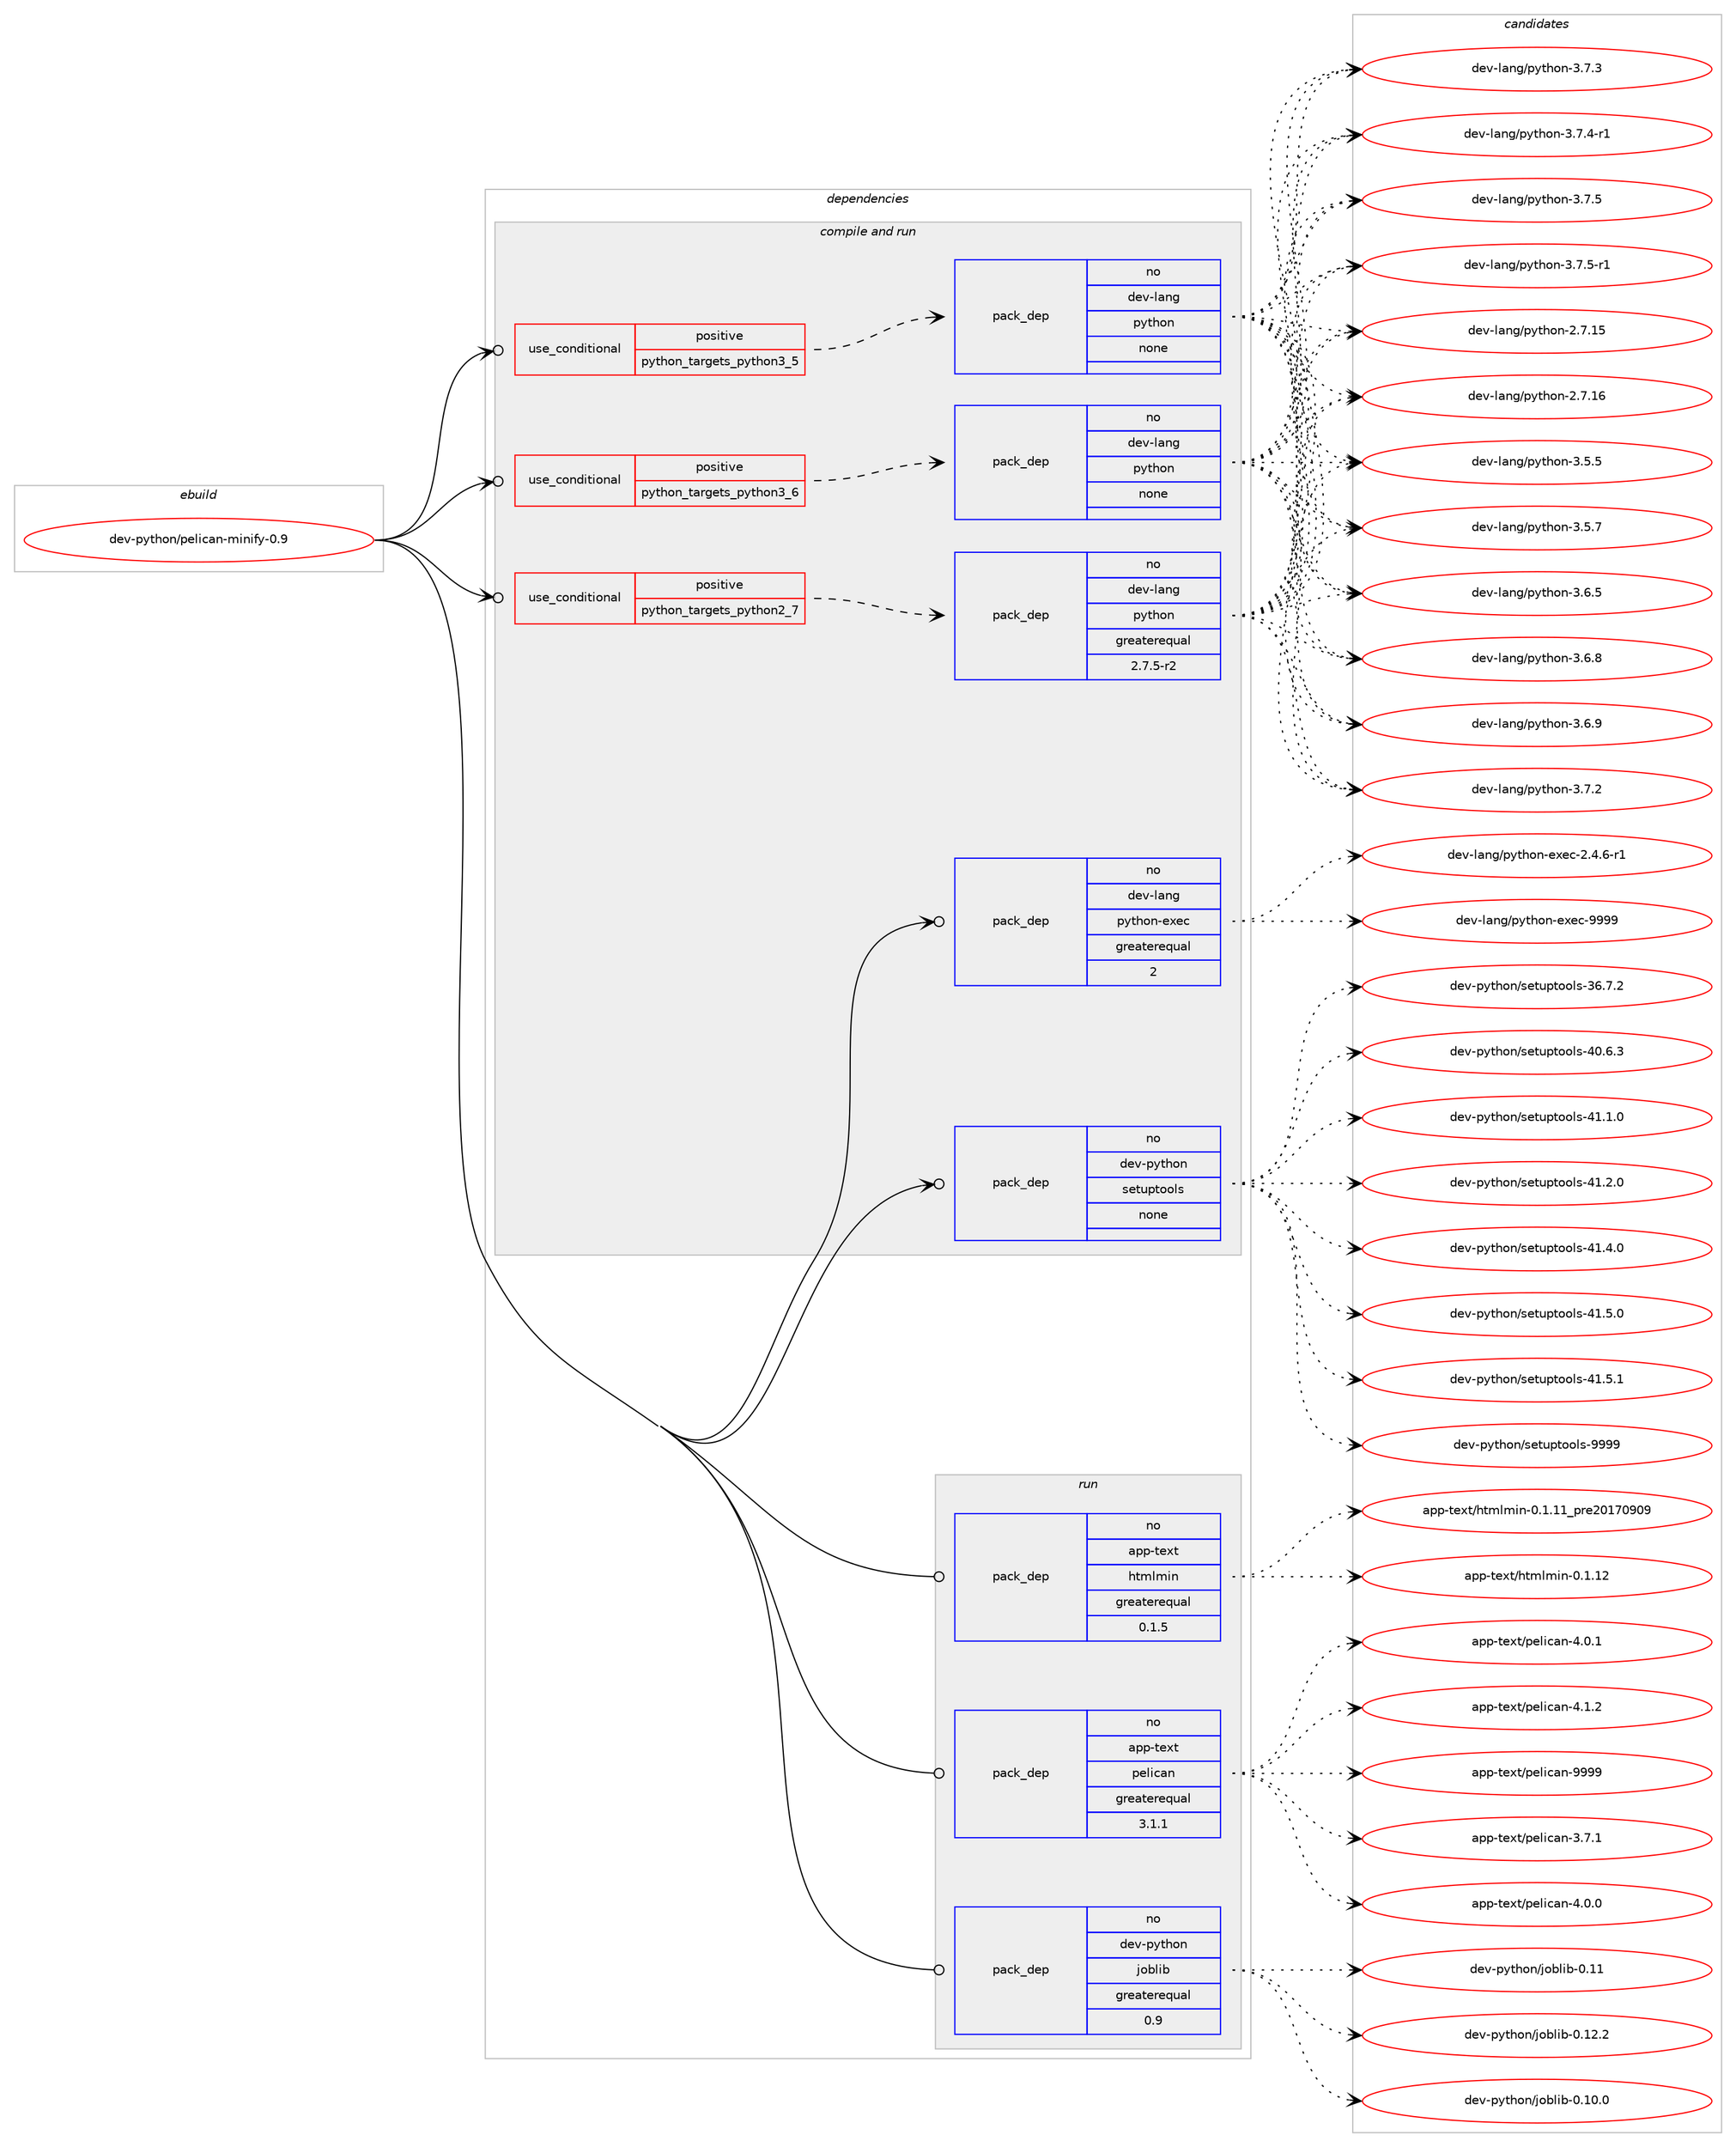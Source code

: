 digraph prolog {

# *************
# Graph options
# *************

newrank=true;
concentrate=true;
compound=true;
graph [rankdir=LR,fontname=Helvetica,fontsize=10,ranksep=1.5];#, ranksep=2.5, nodesep=0.2];
edge  [arrowhead=vee];
node  [fontname=Helvetica,fontsize=10];

# **********
# The ebuild
# **********

subgraph cluster_leftcol {
color=gray;
rank=same;
label=<<i>ebuild</i>>;
id [label="dev-python/pelican-minify-0.9", color=red, width=4, href="../dev-python/pelican-minify-0.9.svg"];
}

# ****************
# The dependencies
# ****************

subgraph cluster_midcol {
color=gray;
label=<<i>dependencies</i>>;
subgraph cluster_compile {
fillcolor="#eeeeee";
style=filled;
label=<<i>compile</i>>;
}
subgraph cluster_compileandrun {
fillcolor="#eeeeee";
style=filled;
label=<<i>compile and run</i>>;
subgraph cond144352 {
dependency621565 [label=<<TABLE BORDER="0" CELLBORDER="1" CELLSPACING="0" CELLPADDING="4"><TR><TD ROWSPAN="3" CELLPADDING="10">use_conditional</TD></TR><TR><TD>positive</TD></TR><TR><TD>python_targets_python2_7</TD></TR></TABLE>>, shape=none, color=red];
subgraph pack465373 {
dependency621566 [label=<<TABLE BORDER="0" CELLBORDER="1" CELLSPACING="0" CELLPADDING="4" WIDTH="220"><TR><TD ROWSPAN="6" CELLPADDING="30">pack_dep</TD></TR><TR><TD WIDTH="110">no</TD></TR><TR><TD>dev-lang</TD></TR><TR><TD>python</TD></TR><TR><TD>greaterequal</TD></TR><TR><TD>2.7.5-r2</TD></TR></TABLE>>, shape=none, color=blue];
}
dependency621565:e -> dependency621566:w [weight=20,style="dashed",arrowhead="vee"];
}
id:e -> dependency621565:w [weight=20,style="solid",arrowhead="odotvee"];
subgraph cond144353 {
dependency621567 [label=<<TABLE BORDER="0" CELLBORDER="1" CELLSPACING="0" CELLPADDING="4"><TR><TD ROWSPAN="3" CELLPADDING="10">use_conditional</TD></TR><TR><TD>positive</TD></TR><TR><TD>python_targets_python3_5</TD></TR></TABLE>>, shape=none, color=red];
subgraph pack465374 {
dependency621568 [label=<<TABLE BORDER="0" CELLBORDER="1" CELLSPACING="0" CELLPADDING="4" WIDTH="220"><TR><TD ROWSPAN="6" CELLPADDING="30">pack_dep</TD></TR><TR><TD WIDTH="110">no</TD></TR><TR><TD>dev-lang</TD></TR><TR><TD>python</TD></TR><TR><TD>none</TD></TR><TR><TD></TD></TR></TABLE>>, shape=none, color=blue];
}
dependency621567:e -> dependency621568:w [weight=20,style="dashed",arrowhead="vee"];
}
id:e -> dependency621567:w [weight=20,style="solid",arrowhead="odotvee"];
subgraph cond144354 {
dependency621569 [label=<<TABLE BORDER="0" CELLBORDER="1" CELLSPACING="0" CELLPADDING="4"><TR><TD ROWSPAN="3" CELLPADDING="10">use_conditional</TD></TR><TR><TD>positive</TD></TR><TR><TD>python_targets_python3_6</TD></TR></TABLE>>, shape=none, color=red];
subgraph pack465375 {
dependency621570 [label=<<TABLE BORDER="0" CELLBORDER="1" CELLSPACING="0" CELLPADDING="4" WIDTH="220"><TR><TD ROWSPAN="6" CELLPADDING="30">pack_dep</TD></TR><TR><TD WIDTH="110">no</TD></TR><TR><TD>dev-lang</TD></TR><TR><TD>python</TD></TR><TR><TD>none</TD></TR><TR><TD></TD></TR></TABLE>>, shape=none, color=blue];
}
dependency621569:e -> dependency621570:w [weight=20,style="dashed",arrowhead="vee"];
}
id:e -> dependency621569:w [weight=20,style="solid",arrowhead="odotvee"];
subgraph pack465376 {
dependency621571 [label=<<TABLE BORDER="0" CELLBORDER="1" CELLSPACING="0" CELLPADDING="4" WIDTH="220"><TR><TD ROWSPAN="6" CELLPADDING="30">pack_dep</TD></TR><TR><TD WIDTH="110">no</TD></TR><TR><TD>dev-lang</TD></TR><TR><TD>python-exec</TD></TR><TR><TD>greaterequal</TD></TR><TR><TD>2</TD></TR></TABLE>>, shape=none, color=blue];
}
id:e -> dependency621571:w [weight=20,style="solid",arrowhead="odotvee"];
subgraph pack465377 {
dependency621572 [label=<<TABLE BORDER="0" CELLBORDER="1" CELLSPACING="0" CELLPADDING="4" WIDTH="220"><TR><TD ROWSPAN="6" CELLPADDING="30">pack_dep</TD></TR><TR><TD WIDTH="110">no</TD></TR><TR><TD>dev-python</TD></TR><TR><TD>setuptools</TD></TR><TR><TD>none</TD></TR><TR><TD></TD></TR></TABLE>>, shape=none, color=blue];
}
id:e -> dependency621572:w [weight=20,style="solid",arrowhead="odotvee"];
}
subgraph cluster_run {
fillcolor="#eeeeee";
style=filled;
label=<<i>run</i>>;
subgraph pack465378 {
dependency621573 [label=<<TABLE BORDER="0" CELLBORDER="1" CELLSPACING="0" CELLPADDING="4" WIDTH="220"><TR><TD ROWSPAN="6" CELLPADDING="30">pack_dep</TD></TR><TR><TD WIDTH="110">no</TD></TR><TR><TD>app-text</TD></TR><TR><TD>htmlmin</TD></TR><TR><TD>greaterequal</TD></TR><TR><TD>0.1.5</TD></TR></TABLE>>, shape=none, color=blue];
}
id:e -> dependency621573:w [weight=20,style="solid",arrowhead="odot"];
subgraph pack465379 {
dependency621574 [label=<<TABLE BORDER="0" CELLBORDER="1" CELLSPACING="0" CELLPADDING="4" WIDTH="220"><TR><TD ROWSPAN="6" CELLPADDING="30">pack_dep</TD></TR><TR><TD WIDTH="110">no</TD></TR><TR><TD>app-text</TD></TR><TR><TD>pelican</TD></TR><TR><TD>greaterequal</TD></TR><TR><TD>3.1.1</TD></TR></TABLE>>, shape=none, color=blue];
}
id:e -> dependency621574:w [weight=20,style="solid",arrowhead="odot"];
subgraph pack465380 {
dependency621575 [label=<<TABLE BORDER="0" CELLBORDER="1" CELLSPACING="0" CELLPADDING="4" WIDTH="220"><TR><TD ROWSPAN="6" CELLPADDING="30">pack_dep</TD></TR><TR><TD WIDTH="110">no</TD></TR><TR><TD>dev-python</TD></TR><TR><TD>joblib</TD></TR><TR><TD>greaterequal</TD></TR><TR><TD>0.9</TD></TR></TABLE>>, shape=none, color=blue];
}
id:e -> dependency621575:w [weight=20,style="solid",arrowhead="odot"];
}
}

# **************
# The candidates
# **************

subgraph cluster_choices {
rank=same;
color=gray;
label=<<i>candidates</i>>;

subgraph choice465373 {
color=black;
nodesep=1;
choice10010111845108971101034711212111610411111045504655464953 [label="dev-lang/python-2.7.15", color=red, width=4,href="../dev-lang/python-2.7.15.svg"];
choice10010111845108971101034711212111610411111045504655464954 [label="dev-lang/python-2.7.16", color=red, width=4,href="../dev-lang/python-2.7.16.svg"];
choice100101118451089711010347112121116104111110455146534653 [label="dev-lang/python-3.5.5", color=red, width=4,href="../dev-lang/python-3.5.5.svg"];
choice100101118451089711010347112121116104111110455146534655 [label="dev-lang/python-3.5.7", color=red, width=4,href="../dev-lang/python-3.5.7.svg"];
choice100101118451089711010347112121116104111110455146544653 [label="dev-lang/python-3.6.5", color=red, width=4,href="../dev-lang/python-3.6.5.svg"];
choice100101118451089711010347112121116104111110455146544656 [label="dev-lang/python-3.6.8", color=red, width=4,href="../dev-lang/python-3.6.8.svg"];
choice100101118451089711010347112121116104111110455146544657 [label="dev-lang/python-3.6.9", color=red, width=4,href="../dev-lang/python-3.6.9.svg"];
choice100101118451089711010347112121116104111110455146554650 [label="dev-lang/python-3.7.2", color=red, width=4,href="../dev-lang/python-3.7.2.svg"];
choice100101118451089711010347112121116104111110455146554651 [label="dev-lang/python-3.7.3", color=red, width=4,href="../dev-lang/python-3.7.3.svg"];
choice1001011184510897110103471121211161041111104551465546524511449 [label="dev-lang/python-3.7.4-r1", color=red, width=4,href="../dev-lang/python-3.7.4-r1.svg"];
choice100101118451089711010347112121116104111110455146554653 [label="dev-lang/python-3.7.5", color=red, width=4,href="../dev-lang/python-3.7.5.svg"];
choice1001011184510897110103471121211161041111104551465546534511449 [label="dev-lang/python-3.7.5-r1", color=red, width=4,href="../dev-lang/python-3.7.5-r1.svg"];
dependency621566:e -> choice10010111845108971101034711212111610411111045504655464953:w [style=dotted,weight="100"];
dependency621566:e -> choice10010111845108971101034711212111610411111045504655464954:w [style=dotted,weight="100"];
dependency621566:e -> choice100101118451089711010347112121116104111110455146534653:w [style=dotted,weight="100"];
dependency621566:e -> choice100101118451089711010347112121116104111110455146534655:w [style=dotted,weight="100"];
dependency621566:e -> choice100101118451089711010347112121116104111110455146544653:w [style=dotted,weight="100"];
dependency621566:e -> choice100101118451089711010347112121116104111110455146544656:w [style=dotted,weight="100"];
dependency621566:e -> choice100101118451089711010347112121116104111110455146544657:w [style=dotted,weight="100"];
dependency621566:e -> choice100101118451089711010347112121116104111110455146554650:w [style=dotted,weight="100"];
dependency621566:e -> choice100101118451089711010347112121116104111110455146554651:w [style=dotted,weight="100"];
dependency621566:e -> choice1001011184510897110103471121211161041111104551465546524511449:w [style=dotted,weight="100"];
dependency621566:e -> choice100101118451089711010347112121116104111110455146554653:w [style=dotted,weight="100"];
dependency621566:e -> choice1001011184510897110103471121211161041111104551465546534511449:w [style=dotted,weight="100"];
}
subgraph choice465374 {
color=black;
nodesep=1;
choice10010111845108971101034711212111610411111045504655464953 [label="dev-lang/python-2.7.15", color=red, width=4,href="../dev-lang/python-2.7.15.svg"];
choice10010111845108971101034711212111610411111045504655464954 [label="dev-lang/python-2.7.16", color=red, width=4,href="../dev-lang/python-2.7.16.svg"];
choice100101118451089711010347112121116104111110455146534653 [label="dev-lang/python-3.5.5", color=red, width=4,href="../dev-lang/python-3.5.5.svg"];
choice100101118451089711010347112121116104111110455146534655 [label="dev-lang/python-3.5.7", color=red, width=4,href="../dev-lang/python-3.5.7.svg"];
choice100101118451089711010347112121116104111110455146544653 [label="dev-lang/python-3.6.5", color=red, width=4,href="../dev-lang/python-3.6.5.svg"];
choice100101118451089711010347112121116104111110455146544656 [label="dev-lang/python-3.6.8", color=red, width=4,href="../dev-lang/python-3.6.8.svg"];
choice100101118451089711010347112121116104111110455146544657 [label="dev-lang/python-3.6.9", color=red, width=4,href="../dev-lang/python-3.6.9.svg"];
choice100101118451089711010347112121116104111110455146554650 [label="dev-lang/python-3.7.2", color=red, width=4,href="../dev-lang/python-3.7.2.svg"];
choice100101118451089711010347112121116104111110455146554651 [label="dev-lang/python-3.7.3", color=red, width=4,href="../dev-lang/python-3.7.3.svg"];
choice1001011184510897110103471121211161041111104551465546524511449 [label="dev-lang/python-3.7.4-r1", color=red, width=4,href="../dev-lang/python-3.7.4-r1.svg"];
choice100101118451089711010347112121116104111110455146554653 [label="dev-lang/python-3.7.5", color=red, width=4,href="../dev-lang/python-3.7.5.svg"];
choice1001011184510897110103471121211161041111104551465546534511449 [label="dev-lang/python-3.7.5-r1", color=red, width=4,href="../dev-lang/python-3.7.5-r1.svg"];
dependency621568:e -> choice10010111845108971101034711212111610411111045504655464953:w [style=dotted,weight="100"];
dependency621568:e -> choice10010111845108971101034711212111610411111045504655464954:w [style=dotted,weight="100"];
dependency621568:e -> choice100101118451089711010347112121116104111110455146534653:w [style=dotted,weight="100"];
dependency621568:e -> choice100101118451089711010347112121116104111110455146534655:w [style=dotted,weight="100"];
dependency621568:e -> choice100101118451089711010347112121116104111110455146544653:w [style=dotted,weight="100"];
dependency621568:e -> choice100101118451089711010347112121116104111110455146544656:w [style=dotted,weight="100"];
dependency621568:e -> choice100101118451089711010347112121116104111110455146544657:w [style=dotted,weight="100"];
dependency621568:e -> choice100101118451089711010347112121116104111110455146554650:w [style=dotted,weight="100"];
dependency621568:e -> choice100101118451089711010347112121116104111110455146554651:w [style=dotted,weight="100"];
dependency621568:e -> choice1001011184510897110103471121211161041111104551465546524511449:w [style=dotted,weight="100"];
dependency621568:e -> choice100101118451089711010347112121116104111110455146554653:w [style=dotted,weight="100"];
dependency621568:e -> choice1001011184510897110103471121211161041111104551465546534511449:w [style=dotted,weight="100"];
}
subgraph choice465375 {
color=black;
nodesep=1;
choice10010111845108971101034711212111610411111045504655464953 [label="dev-lang/python-2.7.15", color=red, width=4,href="../dev-lang/python-2.7.15.svg"];
choice10010111845108971101034711212111610411111045504655464954 [label="dev-lang/python-2.7.16", color=red, width=4,href="../dev-lang/python-2.7.16.svg"];
choice100101118451089711010347112121116104111110455146534653 [label="dev-lang/python-3.5.5", color=red, width=4,href="../dev-lang/python-3.5.5.svg"];
choice100101118451089711010347112121116104111110455146534655 [label="dev-lang/python-3.5.7", color=red, width=4,href="../dev-lang/python-3.5.7.svg"];
choice100101118451089711010347112121116104111110455146544653 [label="dev-lang/python-3.6.5", color=red, width=4,href="../dev-lang/python-3.6.5.svg"];
choice100101118451089711010347112121116104111110455146544656 [label="dev-lang/python-3.6.8", color=red, width=4,href="../dev-lang/python-3.6.8.svg"];
choice100101118451089711010347112121116104111110455146544657 [label="dev-lang/python-3.6.9", color=red, width=4,href="../dev-lang/python-3.6.9.svg"];
choice100101118451089711010347112121116104111110455146554650 [label="dev-lang/python-3.7.2", color=red, width=4,href="../dev-lang/python-3.7.2.svg"];
choice100101118451089711010347112121116104111110455146554651 [label="dev-lang/python-3.7.3", color=red, width=4,href="../dev-lang/python-3.7.3.svg"];
choice1001011184510897110103471121211161041111104551465546524511449 [label="dev-lang/python-3.7.4-r1", color=red, width=4,href="../dev-lang/python-3.7.4-r1.svg"];
choice100101118451089711010347112121116104111110455146554653 [label="dev-lang/python-3.7.5", color=red, width=4,href="../dev-lang/python-3.7.5.svg"];
choice1001011184510897110103471121211161041111104551465546534511449 [label="dev-lang/python-3.7.5-r1", color=red, width=4,href="../dev-lang/python-3.7.5-r1.svg"];
dependency621570:e -> choice10010111845108971101034711212111610411111045504655464953:w [style=dotted,weight="100"];
dependency621570:e -> choice10010111845108971101034711212111610411111045504655464954:w [style=dotted,weight="100"];
dependency621570:e -> choice100101118451089711010347112121116104111110455146534653:w [style=dotted,weight="100"];
dependency621570:e -> choice100101118451089711010347112121116104111110455146534655:w [style=dotted,weight="100"];
dependency621570:e -> choice100101118451089711010347112121116104111110455146544653:w [style=dotted,weight="100"];
dependency621570:e -> choice100101118451089711010347112121116104111110455146544656:w [style=dotted,weight="100"];
dependency621570:e -> choice100101118451089711010347112121116104111110455146544657:w [style=dotted,weight="100"];
dependency621570:e -> choice100101118451089711010347112121116104111110455146554650:w [style=dotted,weight="100"];
dependency621570:e -> choice100101118451089711010347112121116104111110455146554651:w [style=dotted,weight="100"];
dependency621570:e -> choice1001011184510897110103471121211161041111104551465546524511449:w [style=dotted,weight="100"];
dependency621570:e -> choice100101118451089711010347112121116104111110455146554653:w [style=dotted,weight="100"];
dependency621570:e -> choice1001011184510897110103471121211161041111104551465546534511449:w [style=dotted,weight="100"];
}
subgraph choice465376 {
color=black;
nodesep=1;
choice10010111845108971101034711212111610411111045101120101994550465246544511449 [label="dev-lang/python-exec-2.4.6-r1", color=red, width=4,href="../dev-lang/python-exec-2.4.6-r1.svg"];
choice10010111845108971101034711212111610411111045101120101994557575757 [label="dev-lang/python-exec-9999", color=red, width=4,href="../dev-lang/python-exec-9999.svg"];
dependency621571:e -> choice10010111845108971101034711212111610411111045101120101994550465246544511449:w [style=dotted,weight="100"];
dependency621571:e -> choice10010111845108971101034711212111610411111045101120101994557575757:w [style=dotted,weight="100"];
}
subgraph choice465377 {
color=black;
nodesep=1;
choice100101118451121211161041111104711510111611711211611111110811545515446554650 [label="dev-python/setuptools-36.7.2", color=red, width=4,href="../dev-python/setuptools-36.7.2.svg"];
choice100101118451121211161041111104711510111611711211611111110811545524846544651 [label="dev-python/setuptools-40.6.3", color=red, width=4,href="../dev-python/setuptools-40.6.3.svg"];
choice100101118451121211161041111104711510111611711211611111110811545524946494648 [label="dev-python/setuptools-41.1.0", color=red, width=4,href="../dev-python/setuptools-41.1.0.svg"];
choice100101118451121211161041111104711510111611711211611111110811545524946504648 [label="dev-python/setuptools-41.2.0", color=red, width=4,href="../dev-python/setuptools-41.2.0.svg"];
choice100101118451121211161041111104711510111611711211611111110811545524946524648 [label="dev-python/setuptools-41.4.0", color=red, width=4,href="../dev-python/setuptools-41.4.0.svg"];
choice100101118451121211161041111104711510111611711211611111110811545524946534648 [label="dev-python/setuptools-41.5.0", color=red, width=4,href="../dev-python/setuptools-41.5.0.svg"];
choice100101118451121211161041111104711510111611711211611111110811545524946534649 [label="dev-python/setuptools-41.5.1", color=red, width=4,href="../dev-python/setuptools-41.5.1.svg"];
choice10010111845112121116104111110471151011161171121161111111081154557575757 [label="dev-python/setuptools-9999", color=red, width=4,href="../dev-python/setuptools-9999.svg"];
dependency621572:e -> choice100101118451121211161041111104711510111611711211611111110811545515446554650:w [style=dotted,weight="100"];
dependency621572:e -> choice100101118451121211161041111104711510111611711211611111110811545524846544651:w [style=dotted,weight="100"];
dependency621572:e -> choice100101118451121211161041111104711510111611711211611111110811545524946494648:w [style=dotted,weight="100"];
dependency621572:e -> choice100101118451121211161041111104711510111611711211611111110811545524946504648:w [style=dotted,weight="100"];
dependency621572:e -> choice100101118451121211161041111104711510111611711211611111110811545524946524648:w [style=dotted,weight="100"];
dependency621572:e -> choice100101118451121211161041111104711510111611711211611111110811545524946534648:w [style=dotted,weight="100"];
dependency621572:e -> choice100101118451121211161041111104711510111611711211611111110811545524946534649:w [style=dotted,weight="100"];
dependency621572:e -> choice10010111845112121116104111110471151011161171121161111111081154557575757:w [style=dotted,weight="100"];
}
subgraph choice465378 {
color=black;
nodesep=1;
choice97112112451161011201164710411610910810910511045484649464949951121141015048495548574857 [label="app-text/htmlmin-0.1.11_pre20170909", color=red, width=4,href="../app-text/htmlmin-0.1.11_pre20170909.svg"];
choice97112112451161011201164710411610910810910511045484649464950 [label="app-text/htmlmin-0.1.12", color=red, width=4,href="../app-text/htmlmin-0.1.12.svg"];
dependency621573:e -> choice97112112451161011201164710411610910810910511045484649464949951121141015048495548574857:w [style=dotted,weight="100"];
dependency621573:e -> choice97112112451161011201164710411610910810910511045484649464950:w [style=dotted,weight="100"];
}
subgraph choice465379 {
color=black;
nodesep=1;
choice9711211245116101120116471121011081059997110455146554649 [label="app-text/pelican-3.7.1", color=red, width=4,href="../app-text/pelican-3.7.1.svg"];
choice9711211245116101120116471121011081059997110455246484648 [label="app-text/pelican-4.0.0", color=red, width=4,href="../app-text/pelican-4.0.0.svg"];
choice9711211245116101120116471121011081059997110455246484649 [label="app-text/pelican-4.0.1", color=red, width=4,href="../app-text/pelican-4.0.1.svg"];
choice9711211245116101120116471121011081059997110455246494650 [label="app-text/pelican-4.1.2", color=red, width=4,href="../app-text/pelican-4.1.2.svg"];
choice97112112451161011201164711210110810599971104557575757 [label="app-text/pelican-9999", color=red, width=4,href="../app-text/pelican-9999.svg"];
dependency621574:e -> choice9711211245116101120116471121011081059997110455146554649:w [style=dotted,weight="100"];
dependency621574:e -> choice9711211245116101120116471121011081059997110455246484648:w [style=dotted,weight="100"];
dependency621574:e -> choice9711211245116101120116471121011081059997110455246484649:w [style=dotted,weight="100"];
dependency621574:e -> choice9711211245116101120116471121011081059997110455246494650:w [style=dotted,weight="100"];
dependency621574:e -> choice97112112451161011201164711210110810599971104557575757:w [style=dotted,weight="100"];
}
subgraph choice465380 {
color=black;
nodesep=1;
choice1001011184511212111610411111047106111981081059845484649484648 [label="dev-python/joblib-0.10.0", color=red, width=4,href="../dev-python/joblib-0.10.0.svg"];
choice100101118451121211161041111104710611198108105984548464949 [label="dev-python/joblib-0.11", color=red, width=4,href="../dev-python/joblib-0.11.svg"];
choice1001011184511212111610411111047106111981081059845484649504650 [label="dev-python/joblib-0.12.2", color=red, width=4,href="../dev-python/joblib-0.12.2.svg"];
dependency621575:e -> choice1001011184511212111610411111047106111981081059845484649484648:w [style=dotted,weight="100"];
dependency621575:e -> choice100101118451121211161041111104710611198108105984548464949:w [style=dotted,weight="100"];
dependency621575:e -> choice1001011184511212111610411111047106111981081059845484649504650:w [style=dotted,weight="100"];
}
}

}
